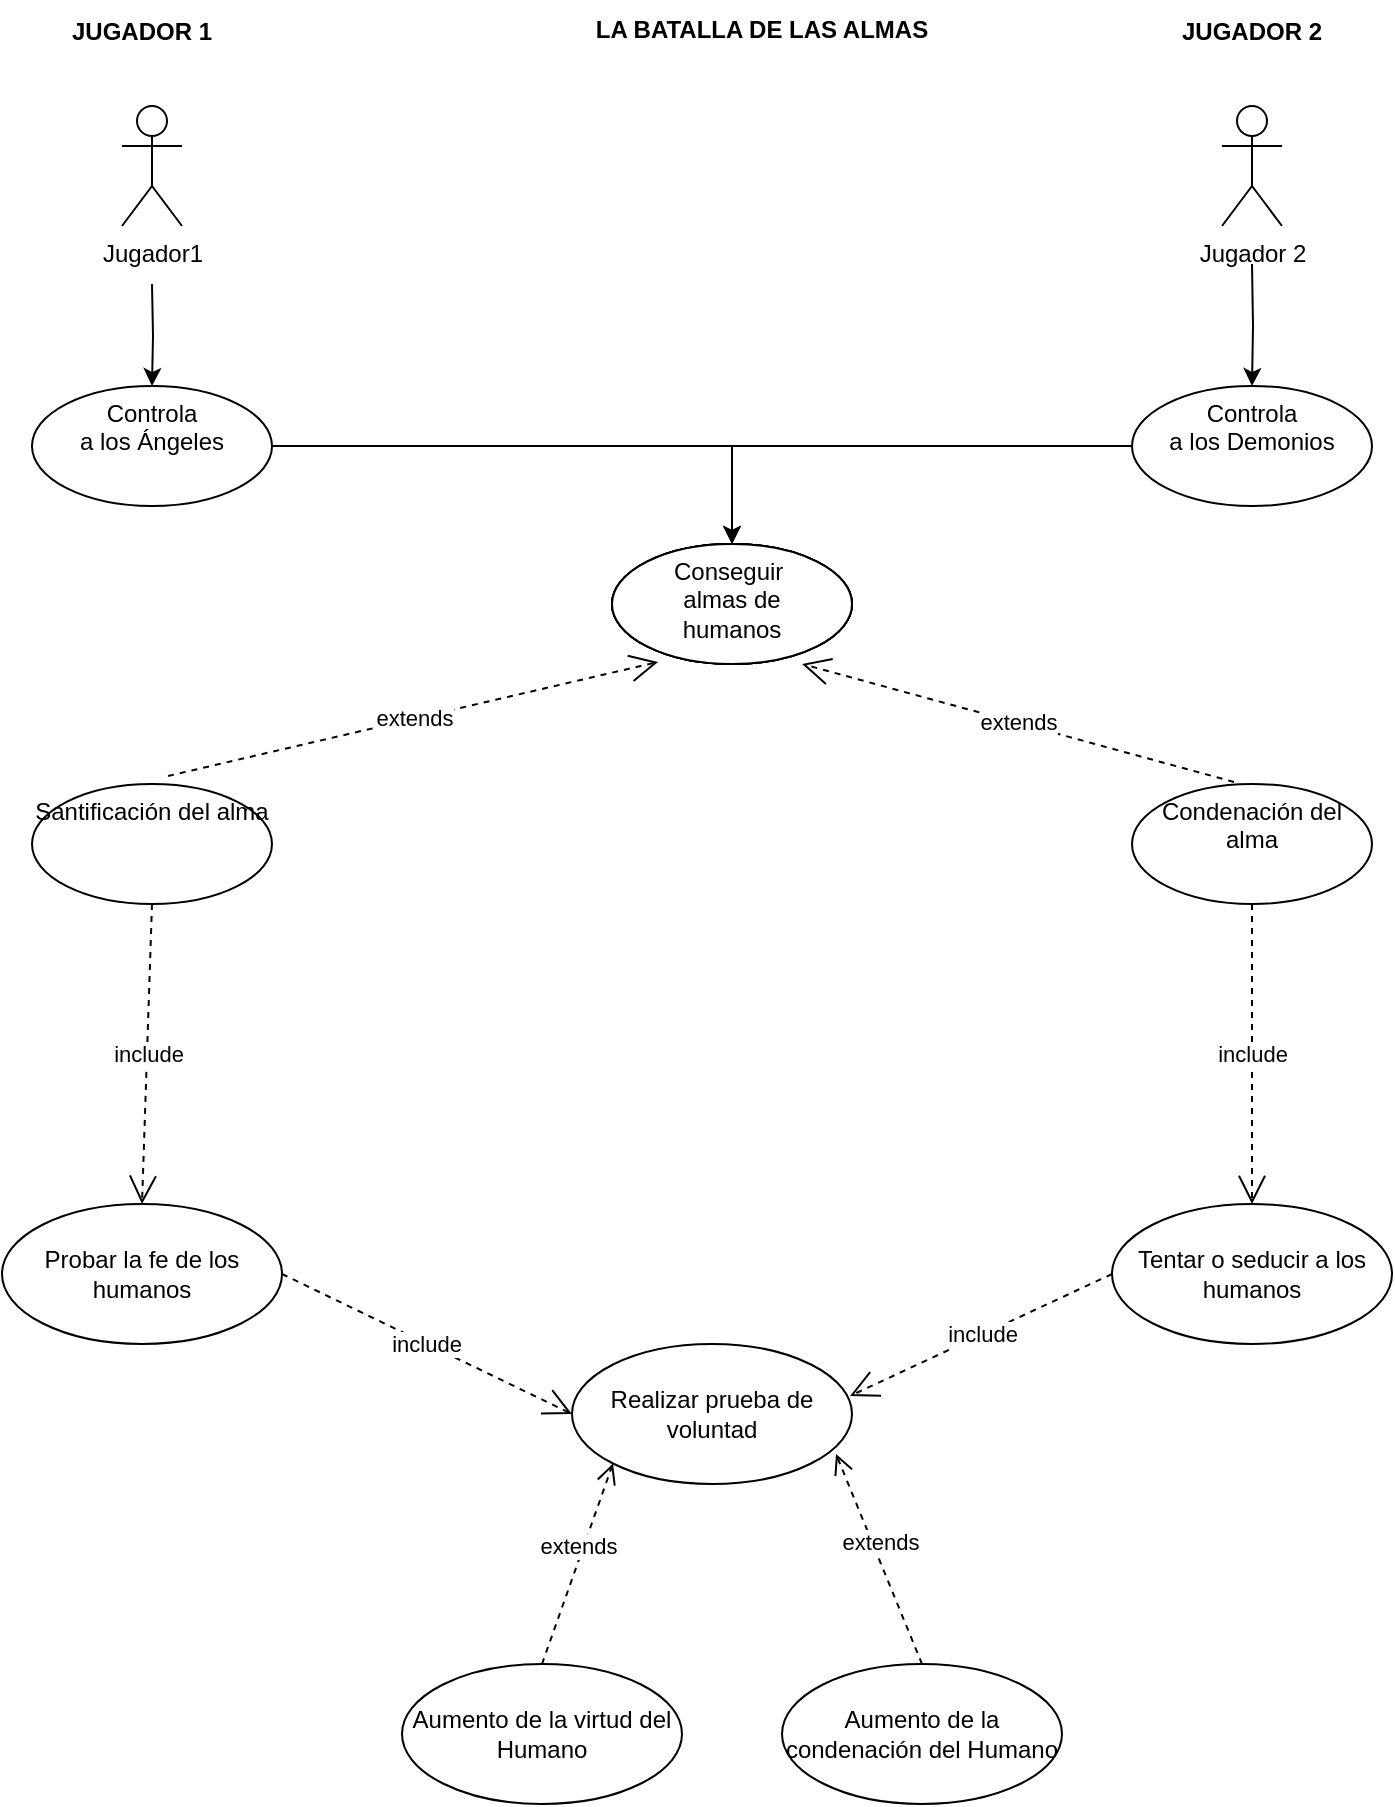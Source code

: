 <mxfile version="20.3.0" type="device"><diagram id="C5RBs43oDa-KdzZeNtuy" name="Page-1"><mxGraphModel dx="1422" dy="905" grid="1" gridSize="10" guides="1" tooltips="1" connect="1" arrows="1" fold="1" page="1" pageScale="1" pageWidth="827" pageHeight="1169" math="0" shadow="0"><root><mxCell id="WIyWlLk6GJQsqaUBKTNV-0"/><mxCell id="WIyWlLk6GJQsqaUBKTNV-1" parent="WIyWlLk6GJQsqaUBKTNV-0"/><mxCell id="muBRK-VGMaxf1pVW5xrj-29" value="" style="edgeStyle=orthogonalEdgeStyle;rounded=0;orthogonalLoop=1;jettySize=auto;html=1;" parent="WIyWlLk6GJQsqaUBKTNV-1" target="muBRK-VGMaxf1pVW5xrj-28" edge="1"><mxGeometry relative="1" as="geometry"><mxPoint x="95" y="150" as="sourcePoint"/></mxGeometry></mxCell><mxCell id="muBRK-VGMaxf1pVW5xrj-6" value="Jugador1" style="shape=umlActor;verticalLabelPosition=bottom;verticalAlign=top;html=1;" parent="WIyWlLk6GJQsqaUBKTNV-1" vertex="1"><mxGeometry x="80" y="61" width="30" height="60" as="geometry"/></mxCell><mxCell id="muBRK-VGMaxf1pVW5xrj-11" value="" style="ellipse;whiteSpace=wrap;html=1;verticalAlign=top;" parent="WIyWlLk6GJQsqaUBKTNV-1" vertex="1"><mxGeometry x="325" y="280" width="120" height="60" as="geometry"/></mxCell><mxCell id="muBRK-VGMaxf1pVW5xrj-27" value="" style="edgeStyle=orthogonalEdgeStyle;rounded=0;orthogonalLoop=1;jettySize=auto;html=1;" parent="WIyWlLk6GJQsqaUBKTNV-1" target="muBRK-VGMaxf1pVW5xrj-26" edge="1"><mxGeometry relative="1" as="geometry"><mxPoint x="645" y="140" as="sourcePoint"/></mxGeometry></mxCell><mxCell id="muBRK-VGMaxf1pVW5xrj-15" value="Jugador 2" style="shape=umlActor;verticalLabelPosition=bottom;verticalAlign=top;html=1;" parent="WIyWlLk6GJQsqaUBKTNV-1" vertex="1"><mxGeometry x="630" y="61" width="30" height="60" as="geometry"/></mxCell><mxCell id="muBRK-VGMaxf1pVW5xrj-16" value="Conseguir &lt;br&gt;almas de humanos" style="ellipse;whiteSpace=wrap;html=1;verticalAlign=top;" parent="WIyWlLk6GJQsqaUBKTNV-1" vertex="1"><mxGeometry x="325" y="280" width="120" height="60" as="geometry"/></mxCell><mxCell id="muBRK-VGMaxf1pVW5xrj-18" value="JUGADOR 1" style="text;align=center;fontStyle=1;verticalAlign=middle;spacingLeft=3;spacingRight=3;strokeColor=none;rotatable=0;points=[[0,0.5],[1,0.5]];portConstraint=eastwest;" parent="WIyWlLk6GJQsqaUBKTNV-1" vertex="1"><mxGeometry x="50" y="10" width="80" height="26" as="geometry"/></mxCell><mxCell id="muBRK-VGMaxf1pVW5xrj-19" value="JUGADOR 2" style="text;align=center;fontStyle=1;verticalAlign=middle;spacingLeft=3;spacingRight=3;strokeColor=none;rotatable=0;points=[[0,0.5],[1,0.5]];portConstraint=eastwest;" parent="WIyWlLk6GJQsqaUBKTNV-1" vertex="1"><mxGeometry x="605" y="10" width="80" height="26" as="geometry"/></mxCell><mxCell id="muBRK-VGMaxf1pVW5xrj-22" value="Santificación del alma" style="ellipse;whiteSpace=wrap;html=1;verticalAlign=top;" parent="WIyWlLk6GJQsqaUBKTNV-1" vertex="1"><mxGeometry x="35" y="400" width="120" height="60" as="geometry"/></mxCell><mxCell id="muBRK-VGMaxf1pVW5xrj-24" value="Condenación del alma" style="ellipse;whiteSpace=wrap;html=1;verticalAlign=top;" parent="WIyWlLk6GJQsqaUBKTNV-1" vertex="1"><mxGeometry x="585" y="400" width="120" height="60" as="geometry"/></mxCell><mxCell id="muBRK-VGMaxf1pVW5xrj-33" value="" style="edgeStyle=orthogonalEdgeStyle;rounded=0;orthogonalLoop=1;jettySize=auto;html=1;" parent="WIyWlLk6GJQsqaUBKTNV-1" source="muBRK-VGMaxf1pVW5xrj-26" target="muBRK-VGMaxf1pVW5xrj-32" edge="1"><mxGeometry relative="1" as="geometry"/></mxCell><mxCell id="muBRK-VGMaxf1pVW5xrj-26" value="Controla&lt;br&gt;a los Demonios" style="ellipse;whiteSpace=wrap;html=1;verticalAlign=top;" parent="WIyWlLk6GJQsqaUBKTNV-1" vertex="1"><mxGeometry x="585" y="201" width="120" height="60" as="geometry"/></mxCell><mxCell id="muBRK-VGMaxf1pVW5xrj-35" value="" style="edgeStyle=orthogonalEdgeStyle;rounded=0;orthogonalLoop=1;jettySize=auto;html=1;" parent="WIyWlLk6GJQsqaUBKTNV-1" source="muBRK-VGMaxf1pVW5xrj-28" target="muBRK-VGMaxf1pVW5xrj-34" edge="1"><mxGeometry relative="1" as="geometry"/></mxCell><mxCell id="muBRK-VGMaxf1pVW5xrj-28" value="Controla&lt;br&gt;a los Ángeles" style="ellipse;whiteSpace=wrap;html=1;verticalAlign=top;" parent="WIyWlLk6GJQsqaUBKTNV-1" vertex="1"><mxGeometry x="35" y="201" width="120" height="60" as="geometry"/></mxCell><mxCell id="muBRK-VGMaxf1pVW5xrj-34" value="" style="ellipse;whiteSpace=wrap;html=1;verticalAlign=top;" parent="WIyWlLk6GJQsqaUBKTNV-1" vertex="1"><mxGeometry x="325" y="280" width="120" height="60" as="geometry"/></mxCell><mxCell id="muBRK-VGMaxf1pVW5xrj-32" value="Conseguir&amp;nbsp;&lt;br&gt;almas de&lt;br&gt;humanos" style="ellipse;whiteSpace=wrap;html=1;verticalAlign=top;" parent="WIyWlLk6GJQsqaUBKTNV-1" vertex="1"><mxGeometry x="325" y="280" width="120" height="60" as="geometry"/></mxCell><mxCell id="zmiSD9_BTlrRtMPZuUxr-1" value="&lt;b&gt;LA BATALLA DE LAS ALMAS&lt;/b&gt;" style="text;html=1;strokeColor=none;fillColor=none;align=center;verticalAlign=middle;whiteSpace=wrap;rounded=0;" vertex="1" parent="WIyWlLk6GJQsqaUBKTNV-1"><mxGeometry x="310" y="8" width="180" height="30" as="geometry"/></mxCell><mxCell id="zmiSD9_BTlrRtMPZuUxr-2" value="extends" style="endArrow=open;endSize=12;dashed=1;html=1;rounded=0;entryX=0.192;entryY=0.983;entryDx=0;entryDy=0;entryPerimeter=0;exitX=0.567;exitY=-0.067;exitDx=0;exitDy=0;exitPerimeter=0;" edge="1" parent="WIyWlLk6GJQsqaUBKTNV-1" source="muBRK-VGMaxf1pVW5xrj-22" target="muBRK-VGMaxf1pVW5xrj-32"><mxGeometry width="160" relative="1" as="geometry"><mxPoint x="140" y="350" as="sourcePoint"/><mxPoint x="300" y="350" as="targetPoint"/></mxGeometry></mxCell><mxCell id="zmiSD9_BTlrRtMPZuUxr-3" value="extends" style="endArrow=open;endSize=12;dashed=1;html=1;rounded=0;entryX=0.792;entryY=1;entryDx=0;entryDy=0;entryPerimeter=0;exitX=0.425;exitY=-0.017;exitDx=0;exitDy=0;exitPerimeter=0;" edge="1" parent="WIyWlLk6GJQsqaUBKTNV-1" source="muBRK-VGMaxf1pVW5xrj-24" target="muBRK-VGMaxf1pVW5xrj-32"><mxGeometry width="160" relative="1" as="geometry"><mxPoint x="470" y="370" as="sourcePoint"/><mxPoint x="530" y="313" as="targetPoint"/></mxGeometry></mxCell><mxCell id="zmiSD9_BTlrRtMPZuUxr-4" value="Probar la fe de los humanos" style="ellipse;whiteSpace=wrap;html=1;" vertex="1" parent="WIyWlLk6GJQsqaUBKTNV-1"><mxGeometry x="20" y="610" width="140" height="70" as="geometry"/></mxCell><mxCell id="zmiSD9_BTlrRtMPZuUxr-5" value="Tentar o seducir a los humanos" style="ellipse;whiteSpace=wrap;html=1;" vertex="1" parent="WIyWlLk6GJQsqaUBKTNV-1"><mxGeometry x="575" y="610" width="140" height="70" as="geometry"/></mxCell><mxCell id="zmiSD9_BTlrRtMPZuUxr-6" value="Realizar prueba de voluntad" style="ellipse;whiteSpace=wrap;html=1;" vertex="1" parent="WIyWlLk6GJQsqaUBKTNV-1"><mxGeometry x="305" y="680" width="140" height="70" as="geometry"/></mxCell><mxCell id="zmiSD9_BTlrRtMPZuUxr-7" value="include" style="endArrow=open;endSize=12;dashed=1;html=1;rounded=0;exitX=0.5;exitY=1;exitDx=0;exitDy=0;entryX=0.5;entryY=0;entryDx=0;entryDy=0;" edge="1" parent="WIyWlLk6GJQsqaUBKTNV-1" source="muBRK-VGMaxf1pVW5xrj-22" target="zmiSD9_BTlrRtMPZuUxr-4"><mxGeometry width="160" relative="1" as="geometry"><mxPoint x="190" y="500" as="sourcePoint"/><mxPoint x="350" y="500" as="targetPoint"/></mxGeometry></mxCell><mxCell id="zmiSD9_BTlrRtMPZuUxr-8" value="include" style="endArrow=open;endSize=12;dashed=1;html=1;rounded=0;exitX=0.5;exitY=1;exitDx=0;exitDy=0;entryX=0.5;entryY=0;entryDx=0;entryDy=0;" edge="1" parent="WIyWlLk6GJQsqaUBKTNV-1" source="muBRK-VGMaxf1pVW5xrj-24" target="zmiSD9_BTlrRtMPZuUxr-5"><mxGeometry width="160" relative="1" as="geometry"><mxPoint x="510" y="520" as="sourcePoint"/><mxPoint x="565.503" y="585.251" as="targetPoint"/></mxGeometry></mxCell><mxCell id="zmiSD9_BTlrRtMPZuUxr-11" value="Aumento de la virtud del Humano" style="ellipse;whiteSpace=wrap;html=1;" vertex="1" parent="WIyWlLk6GJQsqaUBKTNV-1"><mxGeometry x="220" y="840" width="140" height="70" as="geometry"/></mxCell><mxCell id="zmiSD9_BTlrRtMPZuUxr-12" value="extends" style="html=1;verticalAlign=bottom;endArrow=open;dashed=1;endSize=8;rounded=0;exitX=0.5;exitY=0;exitDx=0;exitDy=0;entryX=0;entryY=1;entryDx=0;entryDy=0;" edge="1" parent="WIyWlLk6GJQsqaUBKTNV-1" source="zmiSD9_BTlrRtMPZuUxr-11" target="zmiSD9_BTlrRtMPZuUxr-6"><mxGeometry relative="1" as="geometry"><mxPoint x="420" y="730" as="sourcePoint"/><mxPoint x="481.709" y="672.824" as="targetPoint"/></mxGeometry></mxCell><mxCell id="zmiSD9_BTlrRtMPZuUxr-13" value="Aumento de la condenación del Humano" style="ellipse;whiteSpace=wrap;html=1;" vertex="1" parent="WIyWlLk6GJQsqaUBKTNV-1"><mxGeometry x="410" y="840" width="140" height="70" as="geometry"/></mxCell><mxCell id="zmiSD9_BTlrRtMPZuUxr-14" value="extends" style="html=1;verticalAlign=bottom;endArrow=open;dashed=1;endSize=8;rounded=0;exitX=0.5;exitY=0;exitDx=0;exitDy=0;entryX=0.943;entryY=0.786;entryDx=0;entryDy=0;entryPerimeter=0;" edge="1" parent="WIyWlLk6GJQsqaUBKTNV-1" source="zmiSD9_BTlrRtMPZuUxr-13" target="zmiSD9_BTlrRtMPZuUxr-6"><mxGeometry relative="1" as="geometry"><mxPoint x="260" y="750" as="sourcePoint"/><mxPoint x="260" y="650" as="targetPoint"/></mxGeometry></mxCell><mxCell id="zmiSD9_BTlrRtMPZuUxr-15" value="include" style="endArrow=open;endSize=12;dashed=1;html=1;rounded=0;exitX=1;exitY=0.5;exitDx=0;exitDy=0;entryX=0;entryY=0.5;entryDx=0;entryDy=0;" edge="1" parent="WIyWlLk6GJQsqaUBKTNV-1" source="zmiSD9_BTlrRtMPZuUxr-4" target="zmiSD9_BTlrRtMPZuUxr-6"><mxGeometry width="160" relative="1" as="geometry"><mxPoint x="280" y="570" as="sourcePoint"/><mxPoint x="275" y="720" as="targetPoint"/></mxGeometry></mxCell><mxCell id="zmiSD9_BTlrRtMPZuUxr-16" value="include" style="endArrow=open;endSize=12;dashed=1;html=1;rounded=0;exitX=0;exitY=0.5;exitDx=0;exitDy=0;entryX=0.993;entryY=0.371;entryDx=0;entryDy=0;entryPerimeter=0;" edge="1" parent="WIyWlLk6GJQsqaUBKTNV-1" source="zmiSD9_BTlrRtMPZuUxr-5" target="zmiSD9_BTlrRtMPZuUxr-6"><mxGeometry width="160" relative="1" as="geometry"><mxPoint x="350" y="570" as="sourcePoint"/><mxPoint x="345" y="720" as="targetPoint"/></mxGeometry></mxCell></root></mxGraphModel></diagram></mxfile>